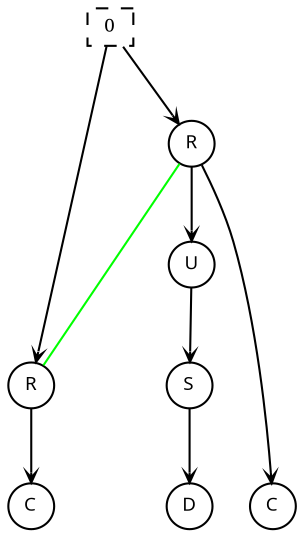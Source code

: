 digraph "1.dot" {
newrank = true;
stylesheet = "style.css";
r0 [ label="0", style="dashed", shape=box, width=.28, height=.18, fontname="serif", fontsize=9.0 ];
{ rank=source; r0 };
v0 [ label="R", shape=ellipse, id="v0_R" fontname="sans-serif", fontsize=9.0,fixedsize=true, width=0.300000, height=.30 ];
v1 [ label="R", shape=ellipse, id="v1_R" fontname="sans-serif", fontsize=9.0,fixedsize=true, width=0.300000, height=.30 ];
v2 [ label="U", shape=ellipse, id="v2_U" fontname="sans-serif", fontsize=9.0,fixedsize=true, width=0.300000, height=.30 ];
v3 [ label="C", shape=ellipse, id="v3_C" fontname="sans-serif", fontsize=9.0,fixedsize=true, width=0.300000, height=.30 ];
v4 [ label="S", shape=ellipse, id="v4_S" fontname="sans-serif", fontsize=9.0,fixedsize=true, width=0.300000, height=.30 ];
v5 [ label="D", shape=ellipse, id="v5_D" fontname="sans-serif", fontsize=9.0,fixedsize=true, width=0.300000, height=.30 ];
v6 [ label="C", shape=ellipse, id="v6_C" fontname="sans-serif", fontsize=9.0,fixedsize=true, width=0.300000, height=.30 ];
{ rank=same; v1 };
{ rank=same; v2 };
{ rank=same; v4; v0 };
{ rank=same; v6; v5; v3 };
r0 -> v0 [ arrowhead="vee", arrowsize=0.5 ];
r0 -> v1 [ arrowhead="vee", arrowsize=0.5 ];
v0 -> v3 [ arrowhead="vee", arrowsize=0.5 ];
v1 -> v2 [ arrowhead="vee", arrowsize=0.5 ];
v1 -> v6 [ arrowhead="vee", arrowsize=0.5 ];
v2 -> v4 [ arrowhead="vee", arrowsize=0.5 ];
v4 -> v5 [ arrowhead="vee", arrowsize=0.5 ];
edge [ color=green, arrowhead=none, arrowtail=none, arrowsize=0.3 ];
v0 -> v1 [ dir=both, constraint=false ];
}